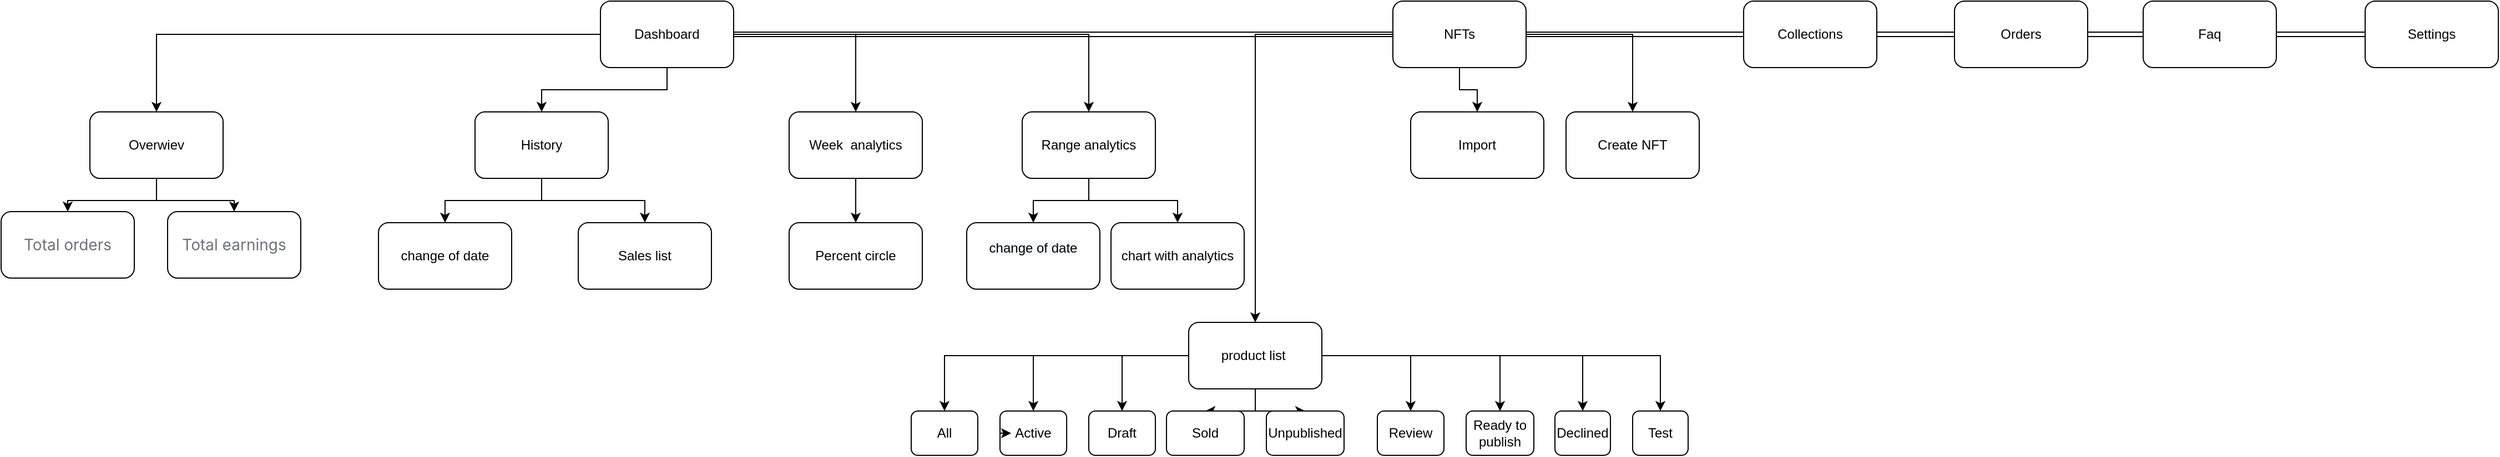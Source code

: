 <mxfile version="20.0.1" type="github">
  <diagram id="7ltqx9PY1bHP_miqw6pg" name="Page-1">
    <mxGraphModel dx="3327" dy="896" grid="1" gridSize="10" guides="1" tooltips="1" connect="1" arrows="1" fold="1" page="1" pageScale="1" pageWidth="827" pageHeight="1169" math="0" shadow="0">
      <root>
        <mxCell id="0" />
        <mxCell id="1" parent="0" />
        <mxCell id="DcGB6tvpKolKgh3uQCdb-12" style="edgeStyle=orthogonalEdgeStyle;rounded=0;orthogonalLoop=1;jettySize=auto;html=1;exitX=1;exitY=0.5;exitDx=0;exitDy=0;entryX=0;entryY=0.5;entryDx=0;entryDy=0;shape=link;" edge="1" parent="1" source="DcGB6tvpKolKgh3uQCdb-1" target="DcGB6tvpKolKgh3uQCdb-2">
          <mxGeometry relative="1" as="geometry" />
        </mxCell>
        <mxCell id="DcGB6tvpKolKgh3uQCdb-18" value="" style="edgeStyle=orthogonalEdgeStyle;rounded=0;orthogonalLoop=1;jettySize=auto;html=1;fontSize=43;" edge="1" parent="1" source="DcGB6tvpKolKgh3uQCdb-1" target="DcGB6tvpKolKgh3uQCdb-17">
          <mxGeometry relative="1" as="geometry" />
        </mxCell>
        <mxCell id="DcGB6tvpKolKgh3uQCdb-20" value="" style="edgeStyle=orthogonalEdgeStyle;rounded=0;orthogonalLoop=1;jettySize=auto;html=1;fontSize=43;" edge="1" parent="1" source="DcGB6tvpKolKgh3uQCdb-1" target="DcGB6tvpKolKgh3uQCdb-19">
          <mxGeometry relative="1" as="geometry" />
        </mxCell>
        <mxCell id="DcGB6tvpKolKgh3uQCdb-22" value="" style="edgeStyle=orthogonalEdgeStyle;rounded=0;orthogonalLoop=1;jettySize=auto;html=1;fontSize=43;" edge="1" parent="1" source="DcGB6tvpKolKgh3uQCdb-1" target="DcGB6tvpKolKgh3uQCdb-21">
          <mxGeometry relative="1" as="geometry" />
        </mxCell>
        <mxCell id="DcGB6tvpKolKgh3uQCdb-24" value="" style="edgeStyle=orthogonalEdgeStyle;rounded=0;orthogonalLoop=1;jettySize=auto;html=1;fontSize=43;" edge="1" parent="1" source="DcGB6tvpKolKgh3uQCdb-1" target="DcGB6tvpKolKgh3uQCdb-23">
          <mxGeometry relative="1" as="geometry" />
        </mxCell>
        <mxCell id="DcGB6tvpKolKgh3uQCdb-1" value="Dashboard" style="rounded=1;whiteSpace=wrap;html=1;" vertex="1" parent="1">
          <mxGeometry x="-420" y="40" width="120" height="60" as="geometry" />
        </mxCell>
        <mxCell id="DcGB6tvpKolKgh3uQCdb-5" value="" style="edgeStyle=orthogonalEdgeStyle;rounded=0;orthogonalLoop=1;jettySize=auto;html=1;shape=link;" edge="1" parent="1" source="DcGB6tvpKolKgh3uQCdb-2" target="DcGB6tvpKolKgh3uQCdb-4">
          <mxGeometry relative="1" as="geometry" />
        </mxCell>
        <mxCell id="DcGB6tvpKolKgh3uQCdb-40" value="" style="edgeStyle=orthogonalEdgeStyle;rounded=0;orthogonalLoop=1;jettySize=auto;html=1;fontSize=43;" edge="1" parent="1" source="DcGB6tvpKolKgh3uQCdb-2" target="DcGB6tvpKolKgh3uQCdb-39">
          <mxGeometry relative="1" as="geometry" />
        </mxCell>
        <mxCell id="DcGB6tvpKolKgh3uQCdb-42" value="" style="edgeStyle=orthogonalEdgeStyle;rounded=0;orthogonalLoop=1;jettySize=auto;html=1;fontSize=43;" edge="1" parent="1" source="DcGB6tvpKolKgh3uQCdb-2" target="DcGB6tvpKolKgh3uQCdb-41">
          <mxGeometry relative="1" as="geometry" />
        </mxCell>
        <mxCell id="DcGB6tvpKolKgh3uQCdb-44" value="" style="edgeStyle=orthogonalEdgeStyle;rounded=0;orthogonalLoop=1;jettySize=auto;html=1;fontSize=43;" edge="1" parent="1" source="DcGB6tvpKolKgh3uQCdb-2" target="DcGB6tvpKolKgh3uQCdb-43">
          <mxGeometry relative="1" as="geometry" />
        </mxCell>
        <mxCell id="DcGB6tvpKolKgh3uQCdb-2" value="NFTs" style="whiteSpace=wrap;html=1;rounded=1;" vertex="1" parent="1">
          <mxGeometry x="294" y="40" width="120" height="60" as="geometry" />
        </mxCell>
        <mxCell id="DcGB6tvpKolKgh3uQCdb-7" value="" style="edgeStyle=orthogonalEdgeStyle;rounded=0;orthogonalLoop=1;jettySize=auto;html=1;shape=link;" edge="1" parent="1" source="DcGB6tvpKolKgh3uQCdb-4" target="DcGB6tvpKolKgh3uQCdb-6">
          <mxGeometry relative="1" as="geometry" />
        </mxCell>
        <mxCell id="DcGB6tvpKolKgh3uQCdb-4" value="Collections" style="whiteSpace=wrap;html=1;rounded=1;" vertex="1" parent="1">
          <mxGeometry x="610" y="40" width="120" height="60" as="geometry" />
        </mxCell>
        <mxCell id="DcGB6tvpKolKgh3uQCdb-9" value="" style="edgeStyle=orthogonalEdgeStyle;rounded=0;orthogonalLoop=1;jettySize=auto;html=1;shape=link;" edge="1" parent="1" source="DcGB6tvpKolKgh3uQCdb-6" target="DcGB6tvpKolKgh3uQCdb-8">
          <mxGeometry relative="1" as="geometry" />
        </mxCell>
        <mxCell id="DcGB6tvpKolKgh3uQCdb-6" value="Orders" style="whiteSpace=wrap;html=1;rounded=1;" vertex="1" parent="1">
          <mxGeometry x="800" y="40" width="120" height="60" as="geometry" />
        </mxCell>
        <mxCell id="DcGB6tvpKolKgh3uQCdb-11" value="" style="edgeStyle=orthogonalEdgeStyle;rounded=0;orthogonalLoop=1;jettySize=auto;html=1;shape=link;" edge="1" parent="1" source="DcGB6tvpKolKgh3uQCdb-8" target="DcGB6tvpKolKgh3uQCdb-10">
          <mxGeometry relative="1" as="geometry" />
        </mxCell>
        <mxCell id="DcGB6tvpKolKgh3uQCdb-8" value="Faq" style="whiteSpace=wrap;html=1;rounded=1;" vertex="1" parent="1">
          <mxGeometry x="970" y="40" width="120" height="60" as="geometry" />
        </mxCell>
        <mxCell id="DcGB6tvpKolKgh3uQCdb-10" value="Settings" style="whiteSpace=wrap;html=1;rounded=1;" vertex="1" parent="1">
          <mxGeometry x="1170" y="40" width="120" height="60" as="geometry" />
        </mxCell>
        <mxCell id="DcGB6tvpKolKgh3uQCdb-26" value="" style="edgeStyle=orthogonalEdgeStyle;rounded=0;orthogonalLoop=1;jettySize=auto;html=1;fontSize=43;" edge="1" parent="1" source="DcGB6tvpKolKgh3uQCdb-17" target="DcGB6tvpKolKgh3uQCdb-25">
          <mxGeometry relative="1" as="geometry" />
        </mxCell>
        <mxCell id="DcGB6tvpKolKgh3uQCdb-28" value="" style="edgeStyle=orthogonalEdgeStyle;rounded=0;orthogonalLoop=1;jettySize=auto;html=1;fontSize=43;" edge="1" parent="1" source="DcGB6tvpKolKgh3uQCdb-17" target="DcGB6tvpKolKgh3uQCdb-27">
          <mxGeometry relative="1" as="geometry" />
        </mxCell>
        <mxCell id="DcGB6tvpKolKgh3uQCdb-17" value="Overwiev" style="whiteSpace=wrap;html=1;rounded=1;" vertex="1" parent="1">
          <mxGeometry x="-880" y="140" width="120" height="60" as="geometry" />
        </mxCell>
        <mxCell id="DcGB6tvpKolKgh3uQCdb-30" value="" style="edgeStyle=orthogonalEdgeStyle;rounded=0;orthogonalLoop=1;jettySize=auto;html=1;fontSize=43;" edge="1" parent="1" source="DcGB6tvpKolKgh3uQCdb-19" target="DcGB6tvpKolKgh3uQCdb-29">
          <mxGeometry relative="1" as="geometry" />
        </mxCell>
        <mxCell id="DcGB6tvpKolKgh3uQCdb-32" value="" style="edgeStyle=orthogonalEdgeStyle;rounded=0;orthogonalLoop=1;jettySize=auto;html=1;fontSize=43;" edge="1" parent="1" source="DcGB6tvpKolKgh3uQCdb-19" target="DcGB6tvpKolKgh3uQCdb-31">
          <mxGeometry relative="1" as="geometry" />
        </mxCell>
        <mxCell id="DcGB6tvpKolKgh3uQCdb-19" value="History" style="whiteSpace=wrap;html=1;rounded=1;" vertex="1" parent="1">
          <mxGeometry x="-533" y="140" width="120" height="60" as="geometry" />
        </mxCell>
        <mxCell id="DcGB6tvpKolKgh3uQCdb-34" value="" style="edgeStyle=orthogonalEdgeStyle;rounded=0;orthogonalLoop=1;jettySize=auto;html=1;fontSize=43;" edge="1" parent="1" source="DcGB6tvpKolKgh3uQCdb-21" target="DcGB6tvpKolKgh3uQCdb-33">
          <mxGeometry relative="1" as="geometry" />
        </mxCell>
        <mxCell id="DcGB6tvpKolKgh3uQCdb-21" value="Week&amp;nbsp; analytics" style="whiteSpace=wrap;html=1;rounded=1;" vertex="1" parent="1">
          <mxGeometry x="-250" y="140" width="120" height="60" as="geometry" />
        </mxCell>
        <mxCell id="DcGB6tvpKolKgh3uQCdb-36" value="" style="edgeStyle=orthogonalEdgeStyle;rounded=0;orthogonalLoop=1;jettySize=auto;html=1;fontSize=43;" edge="1" parent="1" source="DcGB6tvpKolKgh3uQCdb-23" target="DcGB6tvpKolKgh3uQCdb-35">
          <mxGeometry relative="1" as="geometry" />
        </mxCell>
        <mxCell id="DcGB6tvpKolKgh3uQCdb-38" value="" style="edgeStyle=orthogonalEdgeStyle;rounded=0;orthogonalLoop=1;jettySize=auto;html=1;fontSize=43;" edge="1" parent="1" source="DcGB6tvpKolKgh3uQCdb-23" target="DcGB6tvpKolKgh3uQCdb-37">
          <mxGeometry relative="1" as="geometry" />
        </mxCell>
        <mxCell id="DcGB6tvpKolKgh3uQCdb-23" value="Range analytics" style="whiteSpace=wrap;html=1;rounded=1;" vertex="1" parent="1">
          <mxGeometry x="-40" y="140" width="120" height="60" as="geometry" />
        </mxCell>
        <mxCell id="DcGB6tvpKolKgh3uQCdb-25" value="&lt;span style=&quot;color: rgb(109, 113, 117); font-family: -apple-system, BlinkMacSystemFont, &amp;quot;San Francisco&amp;quot;, &amp;quot;Segoe UI&amp;quot;, Roboto, &amp;quot;Helvetica Neue&amp;quot;, sans-serif; font-size: 14px; text-align: start; background-color: rgb(255, 255, 255);&quot;&gt;Total orders&lt;/span&gt;" style="whiteSpace=wrap;html=1;rounded=1;" vertex="1" parent="1">
          <mxGeometry x="-960" y="230" width="120" height="60" as="geometry" />
        </mxCell>
        <mxCell id="DcGB6tvpKolKgh3uQCdb-27" value="&lt;span style=&quot;color: rgb(109, 113, 117); font-family: -apple-system, BlinkMacSystemFont, &amp;quot;San Francisco&amp;quot;, &amp;quot;Segoe UI&amp;quot;, Roboto, &amp;quot;Helvetica Neue&amp;quot;, sans-serif; font-size: 14px; text-align: start; background-color: rgb(255, 255, 255);&quot;&gt;Total earnings&lt;/span&gt;" style="whiteSpace=wrap;html=1;rounded=1;" vertex="1" parent="1">
          <mxGeometry x="-810" y="230" width="120" height="60" as="geometry" />
        </mxCell>
        <mxCell id="DcGB6tvpKolKgh3uQCdb-29" value="change of date" style="whiteSpace=wrap;html=1;rounded=1;" vertex="1" parent="1">
          <mxGeometry x="-620" y="240" width="120" height="60" as="geometry" />
        </mxCell>
        <mxCell id="DcGB6tvpKolKgh3uQCdb-31" value="Sales list" style="whiteSpace=wrap;html=1;rounded=1;" vertex="1" parent="1">
          <mxGeometry x="-440" y="240" width="120" height="60" as="geometry" />
        </mxCell>
        <mxCell id="DcGB6tvpKolKgh3uQCdb-33" value="Percent circle" style="whiteSpace=wrap;html=1;rounded=1;" vertex="1" parent="1">
          <mxGeometry x="-250" y="240" width="120" height="60" as="geometry" />
        </mxCell>
        <mxCell id="DcGB6tvpKolKgh3uQCdb-35" value="&#xa;&lt;span style=&quot;color: rgb(0, 0, 0); font-family: Helvetica; font-size: 12px; font-style: normal; font-variant-ligatures: normal; font-variant-caps: normal; font-weight: 400; letter-spacing: normal; orphans: 2; text-align: center; text-indent: 0px; text-transform: none; widows: 2; word-spacing: 0px; -webkit-text-stroke-width: 0px; background-color: rgb(248, 249, 250); text-decoration-thickness: initial; text-decoration-style: initial; text-decoration-color: initial; float: none; display: inline !important;&quot;&gt;change of date&lt;/span&gt;&#xa;&#xa;" style="whiteSpace=wrap;html=1;rounded=1;" vertex="1" parent="1">
          <mxGeometry x="-90" y="240" width="120" height="60" as="geometry" />
        </mxCell>
        <mxCell id="DcGB6tvpKolKgh3uQCdb-37" value="chart with analytics" style="whiteSpace=wrap;html=1;rounded=1;" vertex="1" parent="1">
          <mxGeometry x="40" y="240" width="120" height="60" as="geometry" />
        </mxCell>
        <mxCell id="DcGB6tvpKolKgh3uQCdb-48" value="" style="edgeStyle=orthogonalEdgeStyle;rounded=0;orthogonalLoop=1;jettySize=auto;html=1;fontSize=43;" edge="1" parent="1" source="DcGB6tvpKolKgh3uQCdb-39" target="DcGB6tvpKolKgh3uQCdb-47">
          <mxGeometry relative="1" as="geometry" />
        </mxCell>
        <mxCell id="DcGB6tvpKolKgh3uQCdb-50" value="" style="edgeStyle=orthogonalEdgeStyle;rounded=0;orthogonalLoop=1;jettySize=auto;html=1;fontSize=43;" edge="1" parent="1" source="DcGB6tvpKolKgh3uQCdb-39" target="DcGB6tvpKolKgh3uQCdb-49">
          <mxGeometry relative="1" as="geometry" />
        </mxCell>
        <mxCell id="DcGB6tvpKolKgh3uQCdb-52" value="" style="edgeStyle=orthogonalEdgeStyle;rounded=0;orthogonalLoop=1;jettySize=auto;html=1;fontSize=43;" edge="1" parent="1" source="DcGB6tvpKolKgh3uQCdb-39" target="DcGB6tvpKolKgh3uQCdb-51">
          <mxGeometry relative="1" as="geometry" />
        </mxCell>
        <mxCell id="DcGB6tvpKolKgh3uQCdb-54" value="" style="edgeStyle=orthogonalEdgeStyle;rounded=0;orthogonalLoop=1;jettySize=auto;html=1;fontSize=43;" edge="1" parent="1" source="DcGB6tvpKolKgh3uQCdb-39" target="DcGB6tvpKolKgh3uQCdb-53">
          <mxGeometry relative="1" as="geometry" />
        </mxCell>
        <mxCell id="DcGB6tvpKolKgh3uQCdb-56" value="" style="edgeStyle=orthogonalEdgeStyle;rounded=0;orthogonalLoop=1;jettySize=auto;html=1;fontSize=43;" edge="1" parent="1" source="DcGB6tvpKolKgh3uQCdb-39" target="DcGB6tvpKolKgh3uQCdb-55">
          <mxGeometry relative="1" as="geometry" />
        </mxCell>
        <mxCell id="DcGB6tvpKolKgh3uQCdb-62" value="" style="edgeStyle=orthogonalEdgeStyle;rounded=0;orthogonalLoop=1;jettySize=auto;html=1;fontSize=43;" edge="1" parent="1" source="DcGB6tvpKolKgh3uQCdb-39" target="DcGB6tvpKolKgh3uQCdb-61">
          <mxGeometry relative="1" as="geometry" />
        </mxCell>
        <mxCell id="DcGB6tvpKolKgh3uQCdb-64" value="" style="edgeStyle=orthogonalEdgeStyle;rounded=0;orthogonalLoop=1;jettySize=auto;html=1;fontSize=43;" edge="1" parent="1" source="DcGB6tvpKolKgh3uQCdb-39" target="DcGB6tvpKolKgh3uQCdb-63">
          <mxGeometry relative="1" as="geometry" />
        </mxCell>
        <mxCell id="DcGB6tvpKolKgh3uQCdb-66" value="" style="edgeStyle=orthogonalEdgeStyle;rounded=0;orthogonalLoop=1;jettySize=auto;html=1;fontSize=43;" edge="1" parent="1" source="DcGB6tvpKolKgh3uQCdb-39" target="DcGB6tvpKolKgh3uQCdb-65">
          <mxGeometry relative="1" as="geometry" />
        </mxCell>
        <mxCell id="DcGB6tvpKolKgh3uQCdb-68" value="" style="edgeStyle=orthogonalEdgeStyle;rounded=0;orthogonalLoop=1;jettySize=auto;html=1;fontSize=43;" edge="1" parent="1" source="DcGB6tvpKolKgh3uQCdb-39" target="DcGB6tvpKolKgh3uQCdb-67">
          <mxGeometry relative="1" as="geometry" />
        </mxCell>
        <mxCell id="DcGB6tvpKolKgh3uQCdb-39" value="product list&amp;nbsp;" style="whiteSpace=wrap;html=1;rounded=1;" vertex="1" parent="1">
          <mxGeometry x="110" y="330" width="120" height="60" as="geometry" />
        </mxCell>
        <mxCell id="DcGB6tvpKolKgh3uQCdb-41" value="Import" style="whiteSpace=wrap;html=1;rounded=1;" vertex="1" parent="1">
          <mxGeometry x="310" y="140" width="120" height="60" as="geometry" />
        </mxCell>
        <mxCell id="DcGB6tvpKolKgh3uQCdb-43" value="Create NFT" style="whiteSpace=wrap;html=1;rounded=1;" vertex="1" parent="1">
          <mxGeometry x="450" y="140" width="120" height="60" as="geometry" />
        </mxCell>
        <mxCell id="DcGB6tvpKolKgh3uQCdb-47" value="Active" style="whiteSpace=wrap;html=1;rounded=1;" vertex="1" parent="1">
          <mxGeometry x="-60" y="410" width="60.06" height="40" as="geometry" />
        </mxCell>
        <mxCell id="DcGB6tvpKolKgh3uQCdb-49" value="Draft" style="whiteSpace=wrap;html=1;rounded=1;" vertex="1" parent="1">
          <mxGeometry x="20" y="410" width="60" height="40" as="geometry" />
        </mxCell>
        <mxCell id="DcGB6tvpKolKgh3uQCdb-51" value="Sold" style="whiteSpace=wrap;html=1;rounded=1;" vertex="1" parent="1">
          <mxGeometry x="90" y="410" width="70" height="40" as="geometry" />
        </mxCell>
        <mxCell id="DcGB6tvpKolKgh3uQCdb-53" value="Unpublished" style="whiteSpace=wrap;html=1;rounded=1;" vertex="1" parent="1">
          <mxGeometry x="180" y="410" width="70" height="40" as="geometry" />
        </mxCell>
        <mxCell id="DcGB6tvpKolKgh3uQCdb-55" value="Review" style="whiteSpace=wrap;html=1;rounded=1;" vertex="1" parent="1">
          <mxGeometry x="280" y="410" width="60" height="40" as="geometry" />
        </mxCell>
        <mxCell id="DcGB6tvpKolKgh3uQCdb-60" style="edgeStyle=orthogonalEdgeStyle;rounded=0;orthogonalLoop=1;jettySize=auto;html=1;exitX=0;exitY=0.5;exitDx=0;exitDy=0;entryX=0.167;entryY=0.512;entryDx=0;entryDy=0;entryPerimeter=0;fontSize=43;" edge="1" parent="1" source="DcGB6tvpKolKgh3uQCdb-47" target="DcGB6tvpKolKgh3uQCdb-47">
          <mxGeometry relative="1" as="geometry" />
        </mxCell>
        <mxCell id="DcGB6tvpKolKgh3uQCdb-61" value="All" style="whiteSpace=wrap;html=1;rounded=1;" vertex="1" parent="1">
          <mxGeometry x="-140" y="410" width="60" height="40" as="geometry" />
        </mxCell>
        <mxCell id="DcGB6tvpKolKgh3uQCdb-63" value="Ready to publish" style="whiteSpace=wrap;html=1;rounded=1;" vertex="1" parent="1">
          <mxGeometry x="360" y="410" width="61" height="40" as="geometry" />
        </mxCell>
        <mxCell id="DcGB6tvpKolKgh3uQCdb-65" value="Declined" style="whiteSpace=wrap;html=1;rounded=1;" vertex="1" parent="1">
          <mxGeometry x="440" y="410" width="50" height="40" as="geometry" />
        </mxCell>
        <mxCell id="DcGB6tvpKolKgh3uQCdb-67" value="Test" style="whiteSpace=wrap;html=1;rounded=1;" vertex="1" parent="1">
          <mxGeometry x="510" y="410" width="50" height="40" as="geometry" />
        </mxCell>
      </root>
    </mxGraphModel>
  </diagram>
</mxfile>
